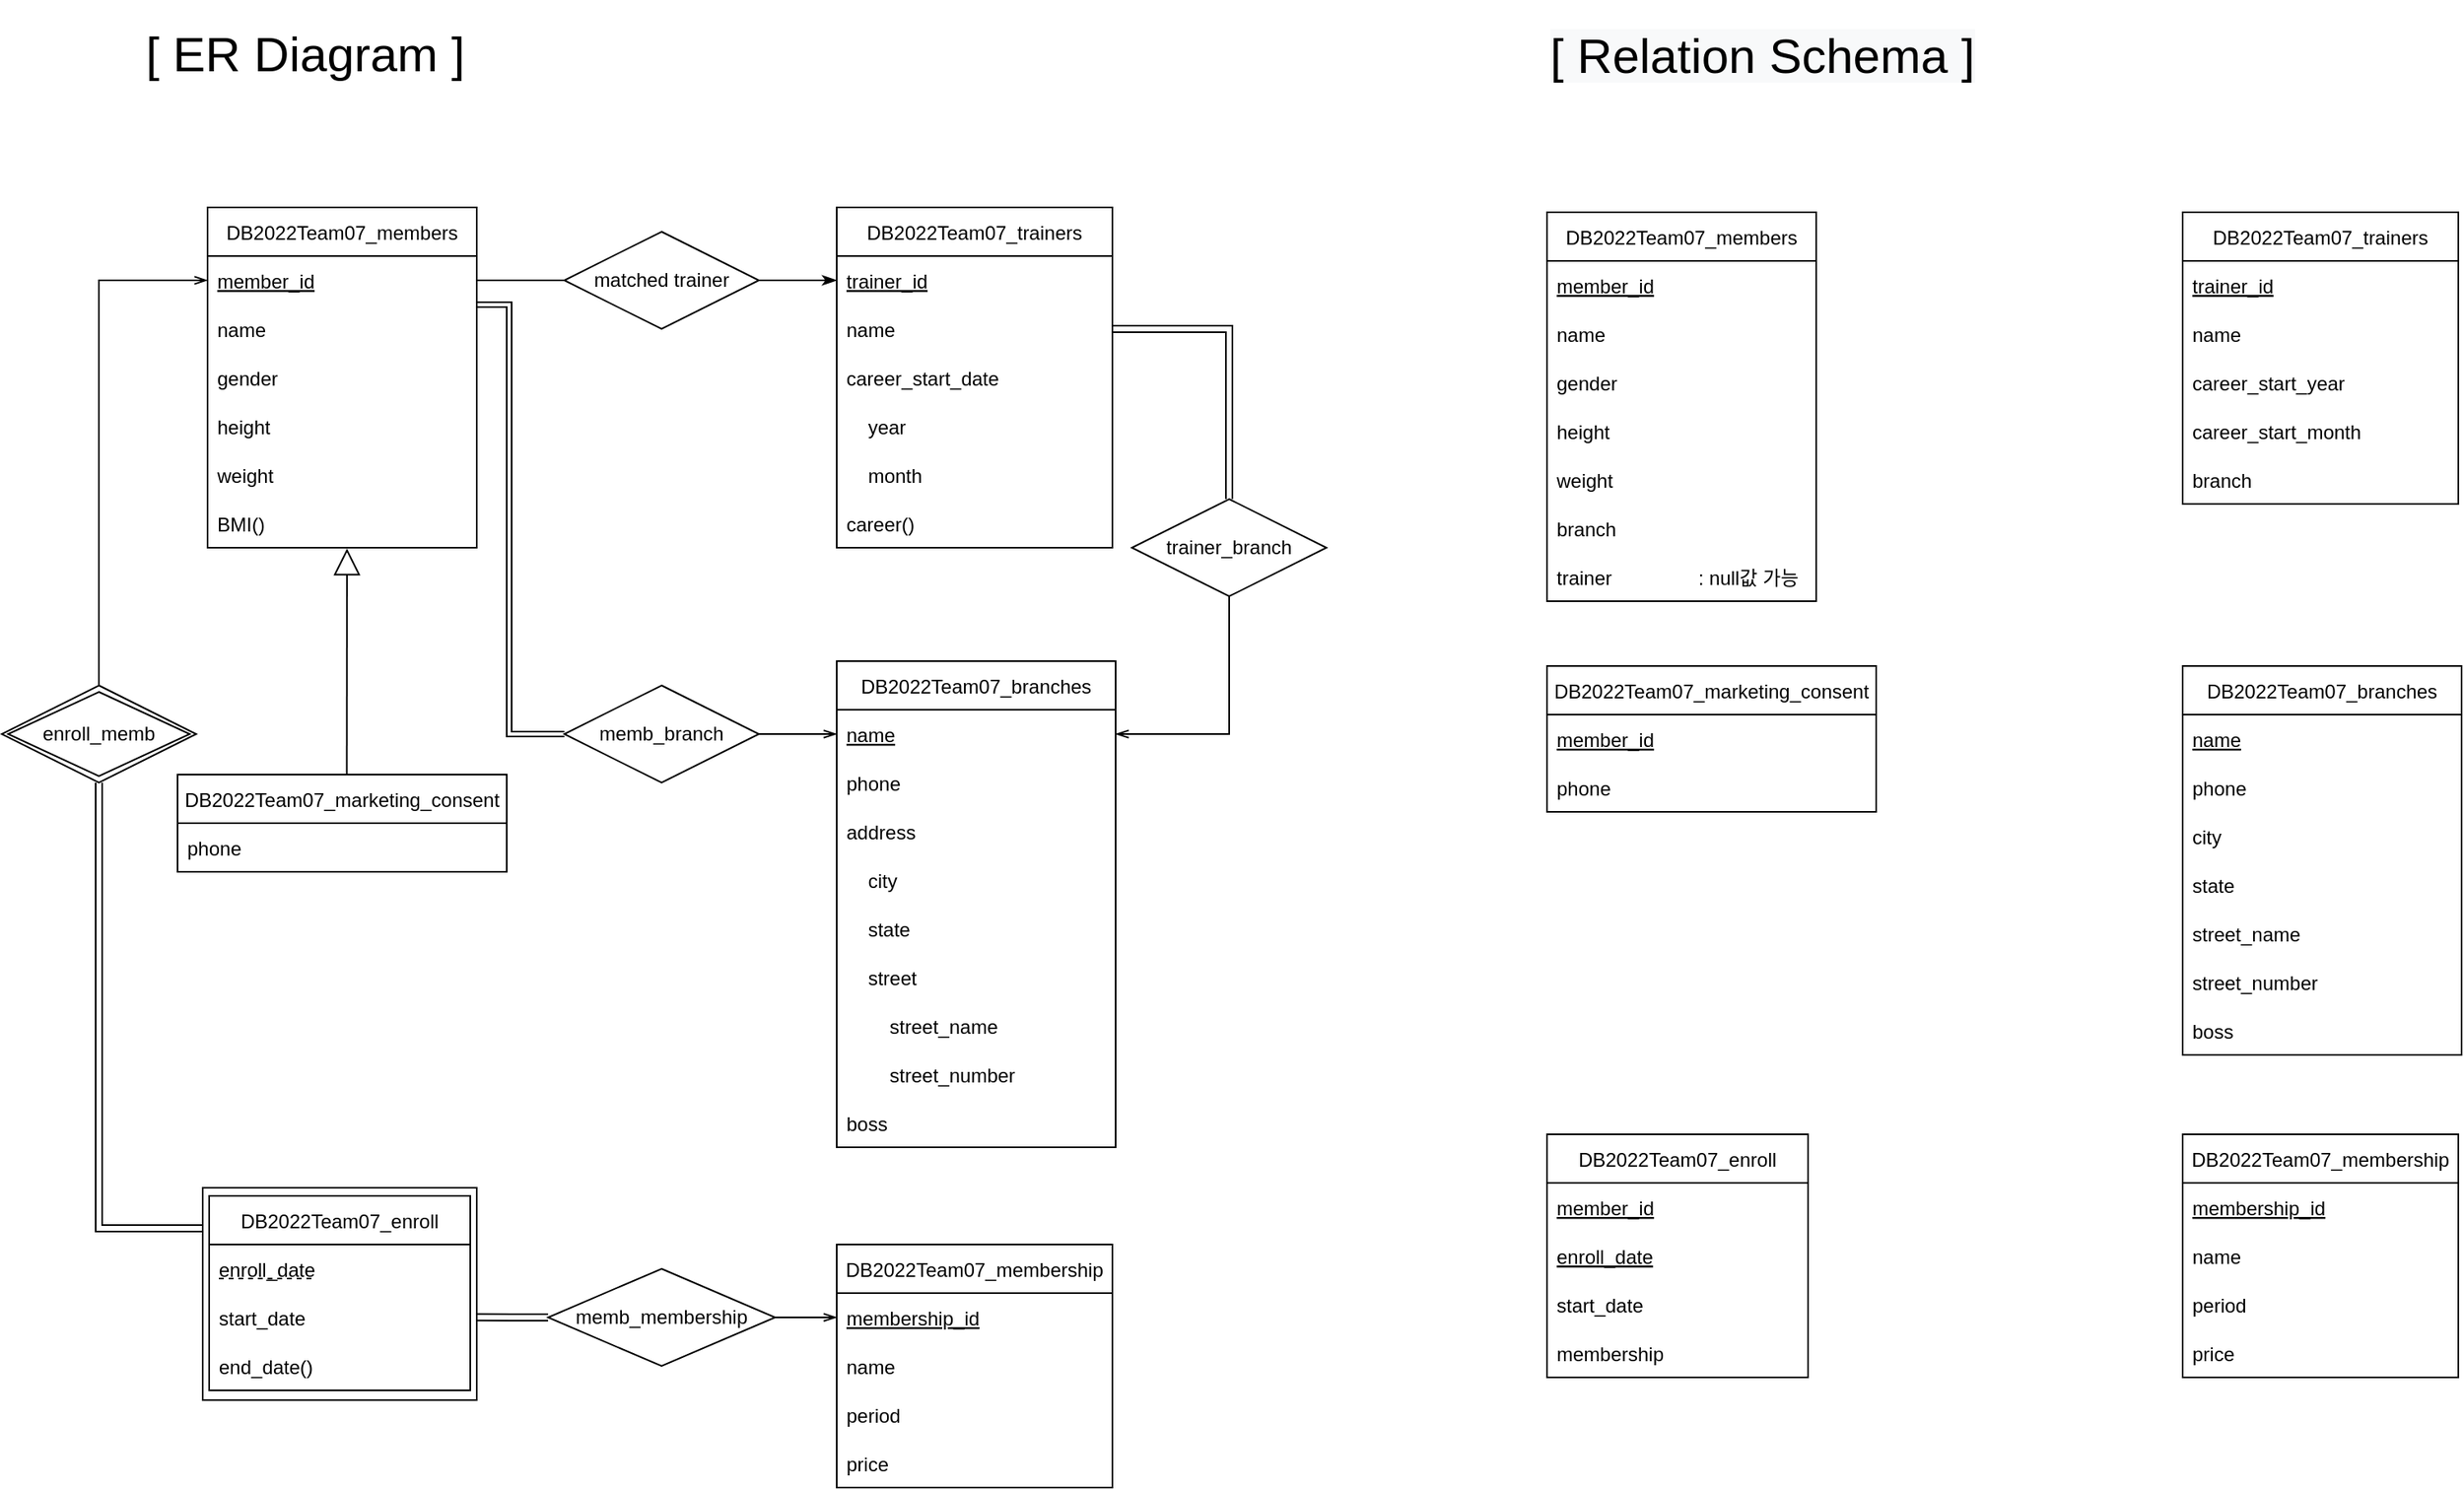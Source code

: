 <mxfile version="18.1.2" type="device"><diagram id="nJGKBjHq54M2ndUY5IHX" name="Page-1"><mxGraphModel dx="1333" dy="1125" grid="1" gridSize="10" guides="1" tooltips="1" connect="1" arrows="1" fold="1" page="1" pageScale="1" pageWidth="827" pageHeight="1169" math="0" shadow="0"><root><mxCell id="0"/><mxCell id="1" parent="0"/><mxCell id="HXvFPyS0AZh0XUaIQj54-1" value="" style="rounded=0;whiteSpace=wrap;html=1;hachureGap=4;strokeWidth=1;gradientColor=none;" parent="1" vertex="1"><mxGeometry x="131" y="793" width="169" height="131" as="geometry"/></mxCell><mxCell id="HXvFPyS0AZh0XUaIQj54-2" value="DB2022Team07_members" style="swimlane;fontStyle=0;childLayout=stackLayout;horizontal=1;startSize=30;horizontalStack=0;resizeParent=1;resizeParentMax=0;resizeLast=0;collapsible=1;marginBottom=0;hachureGap=4;" parent="1" vertex="1"><mxGeometry x="134" y="188" width="166" height="210" as="geometry"/></mxCell><mxCell id="HXvFPyS0AZh0XUaIQj54-3" value="member_id" style="text;strokeColor=none;fillColor=none;align=left;verticalAlign=middle;spacingLeft=4;spacingRight=4;overflow=hidden;points=[[0,0.5],[1,0.5]];portConstraint=eastwest;rotatable=0;hachureGap=4;fontStyle=4" parent="HXvFPyS0AZh0XUaIQj54-2" vertex="1"><mxGeometry y="30" width="166" height="30" as="geometry"/></mxCell><mxCell id="HXvFPyS0AZh0XUaIQj54-4" value="name" style="text;strokeColor=none;fillColor=none;align=left;verticalAlign=middle;spacingLeft=4;spacingRight=4;overflow=hidden;points=[[0,0.5],[1,0.5]];portConstraint=eastwest;rotatable=0;hachureGap=4;" parent="HXvFPyS0AZh0XUaIQj54-2" vertex="1"><mxGeometry y="60" width="166" height="30" as="geometry"/></mxCell><mxCell id="HXvFPyS0AZh0XUaIQj54-5" value="gender" style="text;strokeColor=none;fillColor=none;align=left;verticalAlign=middle;spacingLeft=4;spacingRight=4;overflow=hidden;points=[[0,0.5],[1,0.5]];portConstraint=eastwest;rotatable=0;hachureGap=4;" parent="HXvFPyS0AZh0XUaIQj54-2" vertex="1"><mxGeometry y="90" width="166" height="30" as="geometry"/></mxCell><mxCell id="qwXWhPqDs6HaM3uUrdx2-18" value="height" style="text;strokeColor=none;fillColor=none;align=left;verticalAlign=middle;spacingLeft=4;spacingRight=4;overflow=hidden;points=[[0,0.5],[1,0.5]];portConstraint=eastwest;rotatable=0;hachureGap=4;" vertex="1" parent="HXvFPyS0AZh0XUaIQj54-2"><mxGeometry y="120" width="166" height="30" as="geometry"/></mxCell><mxCell id="qwXWhPqDs6HaM3uUrdx2-2" value="weight" style="text;strokeColor=none;fillColor=none;align=left;verticalAlign=middle;spacingLeft=4;spacingRight=4;overflow=hidden;points=[[0,0.5],[1,0.5]];portConstraint=eastwest;rotatable=0;hachureGap=4;" vertex="1" parent="HXvFPyS0AZh0XUaIQj54-2"><mxGeometry y="150" width="166" height="30" as="geometry"/></mxCell><mxCell id="qwXWhPqDs6HaM3uUrdx2-20" value="BMI()" style="text;strokeColor=none;fillColor=none;align=left;verticalAlign=middle;spacingLeft=4;spacingRight=4;overflow=hidden;points=[[0,0.5],[1,0.5]];portConstraint=eastwest;rotatable=0;hachureGap=4;" vertex="1" parent="HXvFPyS0AZh0XUaIQj54-2"><mxGeometry y="180" width="166" height="30" as="geometry"/></mxCell><mxCell id="HXvFPyS0AZh0XUaIQj54-11" value="DB2022Team07_enroll" style="swimlane;fontStyle=0;childLayout=stackLayout;horizontal=1;startSize=30;horizontalStack=0;resizeParent=1;resizeParentMax=0;resizeLast=0;collapsible=1;marginBottom=0;hachureGap=4;gradientColor=none;swimlaneFillColor=none;" parent="1" vertex="1"><mxGeometry x="135" y="798" width="161" height="120" as="geometry"/></mxCell><mxCell id="HXvFPyS0AZh0XUaIQj54-12" value="enroll_date" style="text;strokeColor=none;fillColor=none;align=left;verticalAlign=middle;spacingLeft=4;spacingRight=4;overflow=hidden;points=[[0,0.5],[1,0.5]];portConstraint=eastwest;rotatable=0;hachureGap=4;fontStyle=0;dashed=1;horizontal=1;" parent="HXvFPyS0AZh0XUaIQj54-11" vertex="1"><mxGeometry y="30" width="161" height="30" as="geometry"/></mxCell><mxCell id="HXvFPyS0AZh0XUaIQj54-13" value="" style="endArrow=none;dashed=1;html=1;rounded=0;sourcePerimeterSpacing=8;targetPerimeterSpacing=8;" parent="HXvFPyS0AZh0XUaIQj54-11" edge="1"><mxGeometry width="50" height="50" relative="1" as="geometry"><mxPoint x="6.0" y="51" as="sourcePoint"/><mxPoint x="65" y="51" as="targetPoint"/></mxGeometry></mxCell><mxCell id="HXvFPyS0AZh0XUaIQj54-14" value="start_date" style="text;strokeColor=none;fillColor=none;align=left;verticalAlign=middle;spacingLeft=4;spacingRight=4;overflow=hidden;points=[[0,0.5],[1,0.5]];portConstraint=eastwest;rotatable=0;hachureGap=4;" parent="HXvFPyS0AZh0XUaIQj54-11" vertex="1"><mxGeometry y="60" width="161" height="30" as="geometry"/></mxCell><mxCell id="HXvFPyS0AZh0XUaIQj54-15" value="end_date()" style="text;strokeColor=none;fillColor=none;align=left;verticalAlign=middle;spacingLeft=4;spacingRight=4;overflow=hidden;points=[[0,0.5],[1,0.5]];portConstraint=eastwest;rotatable=0;hachureGap=4;" parent="HXvFPyS0AZh0XUaIQj54-11" vertex="1"><mxGeometry y="90" width="161" height="30" as="geometry"/></mxCell><mxCell id="HXvFPyS0AZh0XUaIQj54-17" value="DB2022Team07_branches" style="swimlane;fontStyle=0;childLayout=stackLayout;horizontal=1;startSize=30;horizontalStack=0;resizeParent=1;resizeParentMax=0;resizeLast=0;collapsible=1;marginBottom=0;hachureGap=4;" parent="1" vertex="1"><mxGeometry x="522" y="468" width="172" height="300" as="geometry"/></mxCell><mxCell id="HXvFPyS0AZh0XUaIQj54-18" value="name" style="text;strokeColor=none;fillColor=none;align=left;verticalAlign=middle;spacingLeft=4;spacingRight=4;overflow=hidden;points=[[0,0.5],[1,0.5]];portConstraint=eastwest;rotatable=0;hachureGap=4;fontStyle=4" parent="HXvFPyS0AZh0XUaIQj54-17" vertex="1"><mxGeometry y="30" width="172" height="30" as="geometry"/></mxCell><mxCell id="HXvFPyS0AZh0XUaIQj54-19" value="phone" style="text;strokeColor=none;fillColor=none;align=left;verticalAlign=middle;spacingLeft=4;spacingRight=4;overflow=hidden;points=[[0,0.5],[1,0.5]];portConstraint=eastwest;rotatable=0;hachureGap=4;" parent="HXvFPyS0AZh0XUaIQj54-17" vertex="1"><mxGeometry y="60" width="172" height="30" as="geometry"/></mxCell><mxCell id="HXvFPyS0AZh0XUaIQj54-20" value="address" style="text;strokeColor=none;fillColor=none;align=left;verticalAlign=middle;spacingLeft=4;spacingRight=4;overflow=hidden;points=[[0,0.5],[1,0.5]];portConstraint=eastwest;rotatable=0;hachureGap=4;" parent="HXvFPyS0AZh0XUaIQj54-17" vertex="1"><mxGeometry y="90" width="172" height="30" as="geometry"/></mxCell><mxCell id="HXvFPyS0AZh0XUaIQj54-21" value="    city" style="text;strokeColor=none;fillColor=none;align=left;verticalAlign=middle;spacingLeft=4;spacingRight=4;overflow=hidden;points=[[0,0.5],[1,0.5]];portConstraint=eastwest;rotatable=0;hachureGap=4;" parent="HXvFPyS0AZh0XUaIQj54-17" vertex="1"><mxGeometry y="120" width="172" height="30" as="geometry"/></mxCell><mxCell id="HXvFPyS0AZh0XUaIQj54-22" value="    state" style="text;strokeColor=none;fillColor=none;align=left;verticalAlign=middle;spacingLeft=4;spacingRight=4;overflow=hidden;points=[[0,0.5],[1,0.5]];portConstraint=eastwest;rotatable=0;hachureGap=4;" parent="HXvFPyS0AZh0XUaIQj54-17" vertex="1"><mxGeometry y="150" width="172" height="30" as="geometry"/></mxCell><mxCell id="HXvFPyS0AZh0XUaIQj54-23" value="    street" style="text;strokeColor=none;fillColor=none;align=left;verticalAlign=middle;spacingLeft=4;spacingRight=4;overflow=hidden;points=[[0,0.5],[1,0.5]];portConstraint=eastwest;rotatable=0;hachureGap=4;" parent="HXvFPyS0AZh0XUaIQj54-17" vertex="1"><mxGeometry y="180" width="172" height="30" as="geometry"/></mxCell><mxCell id="HXvFPyS0AZh0XUaIQj54-24" value="        street_name" style="text;strokeColor=none;fillColor=none;align=left;verticalAlign=middle;spacingLeft=4;spacingRight=4;overflow=hidden;points=[[0,0.5],[1,0.5]];portConstraint=eastwest;rotatable=0;hachureGap=4;" parent="HXvFPyS0AZh0XUaIQj54-17" vertex="1"><mxGeometry y="210" width="172" height="30" as="geometry"/></mxCell><mxCell id="HXvFPyS0AZh0XUaIQj54-25" value="        street_number" style="text;strokeColor=none;fillColor=none;align=left;verticalAlign=middle;spacingLeft=4;spacingRight=4;overflow=hidden;points=[[0,0.5],[1,0.5]];portConstraint=eastwest;rotatable=0;hachureGap=4;" parent="HXvFPyS0AZh0XUaIQj54-17" vertex="1"><mxGeometry y="240" width="172" height="30" as="geometry"/></mxCell><mxCell id="HXvFPyS0AZh0XUaIQj54-26" value="boss" style="text;strokeColor=none;fillColor=none;align=left;verticalAlign=middle;spacingLeft=4;spacingRight=4;overflow=hidden;points=[[0,0.5],[1,0.5]];portConstraint=eastwest;rotatable=0;hachureGap=4;" parent="HXvFPyS0AZh0XUaIQj54-17" vertex="1"><mxGeometry y="270" width="172" height="30" as="geometry"/></mxCell><mxCell id="HXvFPyS0AZh0XUaIQj54-27" value="DB2022Team07_membership" style="swimlane;fontStyle=0;childLayout=stackLayout;horizontal=1;startSize=30;horizontalStack=0;resizeParent=1;resizeParentMax=0;resizeLast=0;collapsible=1;marginBottom=0;hachureGap=4;" parent="1" vertex="1"><mxGeometry x="522" y="828" width="170" height="150" as="geometry"/></mxCell><mxCell id="HXvFPyS0AZh0XUaIQj54-28" value="membership_id" style="text;strokeColor=none;fillColor=none;align=left;verticalAlign=middle;spacingLeft=4;spacingRight=4;overflow=hidden;points=[[0,0.5],[1,0.5]];portConstraint=eastwest;rotatable=0;hachureGap=4;fontStyle=4" parent="HXvFPyS0AZh0XUaIQj54-27" vertex="1"><mxGeometry y="30" width="170" height="30" as="geometry"/></mxCell><mxCell id="HXvFPyS0AZh0XUaIQj54-29" value="name" style="text;strokeColor=none;fillColor=none;align=left;verticalAlign=middle;spacingLeft=4;spacingRight=4;overflow=hidden;points=[[0,0.5],[1,0.5]];portConstraint=eastwest;rotatable=0;hachureGap=4;" parent="HXvFPyS0AZh0XUaIQj54-27" vertex="1"><mxGeometry y="60" width="170" height="30" as="geometry"/></mxCell><mxCell id="HXvFPyS0AZh0XUaIQj54-30" value="period" style="text;strokeColor=none;fillColor=none;align=left;verticalAlign=middle;spacingLeft=4;spacingRight=4;overflow=hidden;points=[[0,0.5],[1,0.5]];portConstraint=eastwest;rotatable=0;hachureGap=4;" parent="HXvFPyS0AZh0XUaIQj54-27" vertex="1"><mxGeometry y="90" width="170" height="30" as="geometry"/></mxCell><mxCell id="HXvFPyS0AZh0XUaIQj54-31" value="price" style="text;strokeColor=none;fillColor=none;align=left;verticalAlign=middle;spacingLeft=4;spacingRight=4;overflow=hidden;points=[[0,0.5],[1,0.5]];portConstraint=eastwest;rotatable=0;hachureGap=4;" parent="HXvFPyS0AZh0XUaIQj54-27" vertex="1"><mxGeometry y="120" width="170" height="30" as="geometry"/></mxCell><mxCell id="HXvFPyS0AZh0XUaIQj54-32" value="DB2022Team07_trainers" style="swimlane;fontStyle=0;childLayout=stackLayout;horizontal=1;startSize=30;horizontalStack=0;resizeParent=1;resizeParentMax=0;resizeLast=0;collapsible=1;marginBottom=0;hachureGap=4;" parent="1" vertex="1"><mxGeometry x="522" y="188" width="170" height="210" as="geometry"/></mxCell><mxCell id="HXvFPyS0AZh0XUaIQj54-33" value="trainer_id" style="text;strokeColor=none;fillColor=none;align=left;verticalAlign=middle;spacingLeft=4;spacingRight=4;overflow=hidden;points=[[0,0.5],[1,0.5]];portConstraint=eastwest;rotatable=0;hachureGap=4;fontStyle=4" parent="HXvFPyS0AZh0XUaIQj54-32" vertex="1"><mxGeometry y="30" width="170" height="30" as="geometry"/></mxCell><mxCell id="HXvFPyS0AZh0XUaIQj54-34" value="name" style="text;strokeColor=none;fillColor=none;align=left;verticalAlign=middle;spacingLeft=4;spacingRight=4;overflow=hidden;points=[[0,0.5],[1,0.5]];portConstraint=eastwest;rotatable=0;hachureGap=4;" parent="HXvFPyS0AZh0XUaIQj54-32" vertex="1"><mxGeometry y="60" width="170" height="30" as="geometry"/></mxCell><mxCell id="HXvFPyS0AZh0XUaIQj54-35" value="career_start_date" style="text;strokeColor=none;fillColor=none;align=left;verticalAlign=middle;spacingLeft=4;spacingRight=4;overflow=hidden;points=[[0,0.5],[1,0.5]];portConstraint=eastwest;rotatable=0;hachureGap=4;" parent="HXvFPyS0AZh0XUaIQj54-32" vertex="1"><mxGeometry y="90" width="170" height="30" as="geometry"/></mxCell><mxCell id="HXvFPyS0AZh0XUaIQj54-36" value="    year" style="text;strokeColor=none;fillColor=none;align=left;verticalAlign=middle;spacingLeft=4;spacingRight=4;overflow=hidden;points=[[0,0.5],[1,0.5]];portConstraint=eastwest;rotatable=0;hachureGap=4;" parent="HXvFPyS0AZh0XUaIQj54-32" vertex="1"><mxGeometry y="120" width="170" height="30" as="geometry"/></mxCell><mxCell id="HXvFPyS0AZh0XUaIQj54-37" value="    month" style="text;strokeColor=none;fillColor=none;align=left;verticalAlign=middle;spacingLeft=4;spacingRight=4;overflow=hidden;points=[[0,0.5],[1,0.5]];portConstraint=eastwest;rotatable=0;hachureGap=4;" parent="HXvFPyS0AZh0XUaIQj54-32" vertex="1"><mxGeometry y="150" width="170" height="30" as="geometry"/></mxCell><mxCell id="HXvFPyS0AZh0XUaIQj54-38" value="career()" style="text;strokeColor=none;fillColor=none;align=left;verticalAlign=middle;spacingLeft=4;spacingRight=4;overflow=hidden;points=[[0,0.5],[1,0.5]];portConstraint=eastwest;rotatable=0;hachureGap=4;" parent="HXvFPyS0AZh0XUaIQj54-32" vertex="1"><mxGeometry y="180" width="170" height="30" as="geometry"/></mxCell><mxCell id="HXvFPyS0AZh0XUaIQj54-39" style="edgeStyle=none;curved=1;rounded=0;orthogonalLoop=1;jettySize=auto;html=1;exitX=1;exitY=0.5;exitDx=0;exitDy=0;entryX=0;entryY=0.5;entryDx=0;entryDy=0;endArrow=classicThin;endFill=1;sourcePerimeterSpacing=8;targetPerimeterSpacing=8;" parent="1" source="HXvFPyS0AZh0XUaIQj54-40" target="HXvFPyS0AZh0XUaIQj54-33" edge="1"><mxGeometry relative="1" as="geometry"/></mxCell><mxCell id="HXvFPyS0AZh0XUaIQj54-40" value="matched trainer" style="shape=rhombus;perimeter=rhombusPerimeter;whiteSpace=wrap;html=1;align=center;hachureGap=4;" parent="1" vertex="1"><mxGeometry x="354" y="203" width="120" height="60" as="geometry"/></mxCell><mxCell id="HXvFPyS0AZh0XUaIQj54-41" style="edgeStyle=none;curved=1;rounded=0;orthogonalLoop=1;jettySize=auto;html=1;exitX=1;exitY=0.5;exitDx=0;exitDy=0;entryX=0;entryY=0.5;entryDx=0;entryDy=0;endArrow=none;endFill=0;sourcePerimeterSpacing=8;targetPerimeterSpacing=8;" parent="1" source="HXvFPyS0AZh0XUaIQj54-3" target="HXvFPyS0AZh0XUaIQj54-40" edge="1"><mxGeometry relative="1" as="geometry"/></mxCell><mxCell id="HXvFPyS0AZh0XUaIQj54-42" style="edgeStyle=none;rounded=0;orthogonalLoop=1;jettySize=auto;html=1;exitX=0;exitY=0.5;exitDx=0;exitDy=0;endArrow=none;endFill=0;sourcePerimeterSpacing=8;targetPerimeterSpacing=8;shape=link;width=3.043;" parent="1" source="HXvFPyS0AZh0XUaIQj54-44" edge="1"><mxGeometry relative="1" as="geometry"><mxPoint x="300" y="248" as="targetPoint"/><Array as="points"><mxPoint x="320" y="513"/><mxPoint x="320" y="248"/></Array></mxGeometry></mxCell><mxCell id="HXvFPyS0AZh0XUaIQj54-43" style="edgeStyle=none;rounded=0;orthogonalLoop=1;jettySize=auto;html=1;exitX=1;exitY=0.5;exitDx=0;exitDy=0;entryX=0;entryY=0.5;entryDx=0;entryDy=0;endArrow=openThin;endFill=0;sourcePerimeterSpacing=8;targetPerimeterSpacing=8;" parent="1" source="HXvFPyS0AZh0XUaIQj54-44" target="HXvFPyS0AZh0XUaIQj54-18" edge="1"><mxGeometry relative="1" as="geometry"><Array as="points"/></mxGeometry></mxCell><mxCell id="HXvFPyS0AZh0XUaIQj54-44" value="memb_branch" style="shape=rhombus;perimeter=rhombusPerimeter;whiteSpace=wrap;html=1;align=center;hachureGap=4;" parent="1" vertex="1"><mxGeometry x="354" y="483" width="120" height="60" as="geometry"/></mxCell><mxCell id="HXvFPyS0AZh0XUaIQj54-45" style="edgeStyle=none;shape=link;rounded=0;orthogonalLoop=1;jettySize=auto;html=1;exitX=0.5;exitY=0;exitDx=0;exitDy=0;entryX=1;entryY=0.5;entryDx=0;entryDy=0;endArrow=openThin;endFill=0;sourcePerimeterSpacing=8;targetPerimeterSpacing=8;" parent="1" source="HXvFPyS0AZh0XUaIQj54-47" edge="1"><mxGeometry relative="1" as="geometry"><mxPoint x="692" y="263" as="targetPoint"/><Array as="points"><mxPoint x="764" y="263"/></Array></mxGeometry></mxCell><mxCell id="HXvFPyS0AZh0XUaIQj54-46" style="edgeStyle=none;rounded=0;orthogonalLoop=1;jettySize=auto;html=1;exitX=0.5;exitY=1;exitDx=0;exitDy=0;entryX=1;entryY=0.5;entryDx=0;entryDy=0;endArrow=openThin;endFill=0;sourcePerimeterSpacing=8;targetPerimeterSpacing=8;" parent="1" source="HXvFPyS0AZh0XUaIQj54-47" target="HXvFPyS0AZh0XUaIQj54-18" edge="1"><mxGeometry relative="1" as="geometry"><Array as="points"><mxPoint x="764" y="513"/></Array></mxGeometry></mxCell><mxCell id="HXvFPyS0AZh0XUaIQj54-47" value="trainer_branch" style="shape=rhombus;perimeter=rhombusPerimeter;whiteSpace=wrap;html=1;align=center;hachureGap=4;" parent="1" vertex="1"><mxGeometry x="704" y="368" width="120" height="60" as="geometry"/></mxCell><mxCell id="HXvFPyS0AZh0XUaIQj54-48" style="edgeStyle=none;rounded=0;orthogonalLoop=1;jettySize=auto;html=1;exitX=1;exitY=0.5;exitDx=0;exitDy=0;entryX=0;entryY=0.5;entryDx=0;entryDy=0;endArrow=openThin;endFill=0;sourcePerimeterSpacing=8;targetPerimeterSpacing=8;" parent="1" source="HXvFPyS0AZh0XUaIQj54-50" target="HXvFPyS0AZh0XUaIQj54-28" edge="1"><mxGeometry relative="1" as="geometry"/></mxCell><mxCell id="HXvFPyS0AZh0XUaIQj54-49" style="edgeStyle=none;rounded=0;orthogonalLoop=1;jettySize=auto;html=1;exitX=0;exitY=0.5;exitDx=0;exitDy=0;endArrow=openThin;endFill=0;sourcePerimeterSpacing=8;targetPerimeterSpacing=8;shape=link;entryX=0.998;entryY=0.61;entryDx=0;entryDy=0;entryPerimeter=0;" parent="1" source="HXvFPyS0AZh0XUaIQj54-50" target="HXvFPyS0AZh0XUaIQj54-1" edge="1"><mxGeometry relative="1" as="geometry"><mxPoint x="302" y="653" as="targetPoint"/><Array as="points"><mxPoint x="322" y="873"/></Array></mxGeometry></mxCell><mxCell id="HXvFPyS0AZh0XUaIQj54-50" value="memb_membership" style="shape=rhombus;perimeter=rhombusPerimeter;whiteSpace=wrap;html=1;align=center;hachureGap=4;" parent="1" vertex="1"><mxGeometry x="344" y="843" width="140" height="60" as="geometry"/></mxCell><mxCell id="HXvFPyS0AZh0XUaIQj54-51" style="edgeStyle=none;rounded=0;orthogonalLoop=1;jettySize=auto;html=1;exitX=0.5;exitY=1;exitDx=0;exitDy=0;endArrow=none;endFill=0;sourcePerimeterSpacing=8;targetPerimeterSpacing=8;shape=link;entryX=-0.002;entryY=0.191;entryDx=0;entryDy=0;entryPerimeter=0;" parent="1" source="HXvFPyS0AZh0XUaIQj54-53" target="HXvFPyS0AZh0XUaIQj54-1" edge="1"><mxGeometry relative="1" as="geometry"><mxPoint x="132" y="598" as="targetPoint"/><Array as="points"><mxPoint x="67" y="598"/><mxPoint x="67" y="818"/></Array></mxGeometry></mxCell><mxCell id="HXvFPyS0AZh0XUaIQj54-52" style="edgeStyle=none;rounded=0;orthogonalLoop=1;jettySize=auto;html=1;exitX=0.5;exitY=0;exitDx=0;exitDy=0;entryX=0;entryY=0.5;entryDx=0;entryDy=0;endArrow=openThin;endFill=0;sourcePerimeterSpacing=8;targetPerimeterSpacing=8;" parent="1" source="HXvFPyS0AZh0XUaIQj54-53" target="HXvFPyS0AZh0XUaIQj54-3" edge="1"><mxGeometry relative="1" as="geometry"><Array as="points"><mxPoint x="67" y="233"/></Array></mxGeometry></mxCell><mxCell id="HXvFPyS0AZh0XUaIQj54-53" value="enroll_memb" style="shape=rhombus;double=1;perimeter=rhombusPerimeter;whiteSpace=wrap;html=1;align=center;hachureGap=4;strokeWidth=1;gradientColor=none;" parent="1" vertex="1"><mxGeometry x="7" y="483" width="120" height="60" as="geometry"/></mxCell><mxCell id="qwXWhPqDs6HaM3uUrdx2-17" style="edgeStyle=none;curved=1;rounded=0;orthogonalLoop=1;jettySize=auto;html=1;endArrow=block;endFill=0;startSize=14;endSize=14;sourcePerimeterSpacing=8;targetPerimeterSpacing=8;exitX=0.514;exitY=0;exitDx=0;exitDy=0;entryX=0.518;entryY=1.016;entryDx=0;entryDy=0;entryPerimeter=0;exitPerimeter=0;" edge="1" parent="1" source="qwXWhPqDs6HaM3uUrdx2-13" target="qwXWhPqDs6HaM3uUrdx2-20"><mxGeometry relative="1" as="geometry"><mxPoint x="216.58" y="548" as="sourcePoint"/><mxPoint x="216.58" y="398" as="targetPoint"/></mxGeometry></mxCell><mxCell id="qwXWhPqDs6HaM3uUrdx2-13" value="DB2022Team07_marketing_consent" style="swimlane;fontStyle=0;childLayout=stackLayout;horizontal=1;startSize=30;horizontalStack=0;resizeParent=1;resizeParentMax=0;resizeLast=0;collapsible=1;marginBottom=0;hachureGap=4;" vertex="1" parent="1"><mxGeometry x="115.5" y="538" width="203" height="60" as="geometry"/></mxCell><mxCell id="qwXWhPqDs6HaM3uUrdx2-14" value="phone" style="text;strokeColor=none;fillColor=none;align=left;verticalAlign=middle;spacingLeft=4;spacingRight=4;overflow=hidden;points=[[0,0.5],[1,0.5]];portConstraint=eastwest;rotatable=0;hachureGap=4;" vertex="1" parent="qwXWhPqDs6HaM3uUrdx2-13"><mxGeometry y="30" width="203" height="30" as="geometry"/></mxCell><mxCell id="qwXWhPqDs6HaM3uUrdx2-82" value="DB2022Team07_members" style="swimlane;fontStyle=0;childLayout=stackLayout;horizontal=1;startSize=30;horizontalStack=0;resizeParent=1;resizeParentMax=0;resizeLast=0;collapsible=1;marginBottom=0;hachureGap=4;" vertex="1" parent="1"><mxGeometry x="960" y="191" width="166" height="240" as="geometry"/></mxCell><mxCell id="qwXWhPqDs6HaM3uUrdx2-83" value="member_id" style="text;strokeColor=none;fillColor=none;align=left;verticalAlign=middle;spacingLeft=4;spacingRight=4;overflow=hidden;points=[[0,0.5],[1,0.5]];portConstraint=eastwest;rotatable=0;hachureGap=4;fontStyle=4" vertex="1" parent="qwXWhPqDs6HaM3uUrdx2-82"><mxGeometry y="30" width="166" height="30" as="geometry"/></mxCell><mxCell id="qwXWhPqDs6HaM3uUrdx2-84" value="name" style="text;strokeColor=none;fillColor=none;align=left;verticalAlign=middle;spacingLeft=4;spacingRight=4;overflow=hidden;points=[[0,0.5],[1,0.5]];portConstraint=eastwest;rotatable=0;hachureGap=4;" vertex="1" parent="qwXWhPqDs6HaM3uUrdx2-82"><mxGeometry y="60" width="166" height="30" as="geometry"/></mxCell><mxCell id="qwXWhPqDs6HaM3uUrdx2-85" value="gender" style="text;strokeColor=none;fillColor=none;align=left;verticalAlign=middle;spacingLeft=4;spacingRight=4;overflow=hidden;points=[[0,0.5],[1,0.5]];portConstraint=eastwest;rotatable=0;hachureGap=4;" vertex="1" parent="qwXWhPqDs6HaM3uUrdx2-82"><mxGeometry y="90" width="166" height="30" as="geometry"/></mxCell><mxCell id="qwXWhPqDs6HaM3uUrdx2-86" value="height" style="text;strokeColor=none;fillColor=none;align=left;verticalAlign=middle;spacingLeft=4;spacingRight=4;overflow=hidden;points=[[0,0.5],[1,0.5]];portConstraint=eastwest;rotatable=0;hachureGap=4;" vertex="1" parent="qwXWhPqDs6HaM3uUrdx2-82"><mxGeometry y="120" width="166" height="30" as="geometry"/></mxCell><mxCell id="qwXWhPqDs6HaM3uUrdx2-87" value="weight" style="text;strokeColor=none;fillColor=none;align=left;verticalAlign=middle;spacingLeft=4;spacingRight=4;overflow=hidden;points=[[0,0.5],[1,0.5]];portConstraint=eastwest;rotatable=0;hachureGap=4;" vertex="1" parent="qwXWhPqDs6HaM3uUrdx2-82"><mxGeometry y="150" width="166" height="30" as="geometry"/></mxCell><mxCell id="qwXWhPqDs6HaM3uUrdx2-139" value="branch" style="text;strokeColor=none;fillColor=none;align=left;verticalAlign=middle;spacingLeft=4;spacingRight=4;overflow=hidden;points=[[0,0.5],[1,0.5]];portConstraint=eastwest;rotatable=0;hachureGap=4;" vertex="1" parent="qwXWhPqDs6HaM3uUrdx2-82"><mxGeometry y="180" width="166" height="30" as="geometry"/></mxCell><mxCell id="qwXWhPqDs6HaM3uUrdx2-148" value="trainer                : null값 가능" style="text;strokeColor=none;fillColor=none;align=left;verticalAlign=middle;spacingLeft=4;spacingRight=4;overflow=hidden;points=[[0,0.5],[1,0.5]];portConstraint=eastwest;rotatable=0;hachureGap=4;" vertex="1" parent="qwXWhPqDs6HaM3uUrdx2-82"><mxGeometry y="210" width="166" height="30" as="geometry"/></mxCell><mxCell id="qwXWhPqDs6HaM3uUrdx2-89" value="DB2022Team07_enroll" style="swimlane;fontStyle=0;childLayout=stackLayout;horizontal=1;startSize=30;horizontalStack=0;resizeParent=1;resizeParentMax=0;resizeLast=0;collapsible=1;marginBottom=0;hachureGap=4;gradientColor=none;swimlaneFillColor=none;" vertex="1" parent="1"><mxGeometry x="960" y="760" width="161" height="150" as="geometry"/></mxCell><mxCell id="qwXWhPqDs6HaM3uUrdx2-143" value="member_id" style="text;strokeColor=none;fillColor=none;align=left;verticalAlign=middle;spacingLeft=4;spacingRight=4;overflow=hidden;points=[[0,0.5],[1,0.5]];portConstraint=eastwest;rotatable=0;hachureGap=4;fontStyle=4" vertex="1" parent="qwXWhPqDs6HaM3uUrdx2-89"><mxGeometry y="30" width="161" height="30" as="geometry"/></mxCell><mxCell id="qwXWhPqDs6HaM3uUrdx2-90" value="enroll_date" style="text;strokeColor=none;fillColor=none;align=left;verticalAlign=middle;spacingLeft=4;spacingRight=4;overflow=hidden;points=[[0,0.5],[1,0.5]];portConstraint=eastwest;rotatable=0;hachureGap=4;fontStyle=4;dashed=1;horizontal=1;" vertex="1" parent="qwXWhPqDs6HaM3uUrdx2-89"><mxGeometry y="60" width="161" height="30" as="geometry"/></mxCell><mxCell id="qwXWhPqDs6HaM3uUrdx2-92" value="start_date" style="text;strokeColor=none;fillColor=none;align=left;verticalAlign=middle;spacingLeft=4;spacingRight=4;overflow=hidden;points=[[0,0.5],[1,0.5]];portConstraint=eastwest;rotatable=0;hachureGap=4;" vertex="1" parent="qwXWhPqDs6HaM3uUrdx2-89"><mxGeometry y="90" width="161" height="30" as="geometry"/></mxCell><mxCell id="qwXWhPqDs6HaM3uUrdx2-142" value="membership" style="text;strokeColor=none;fillColor=none;align=left;verticalAlign=middle;spacingLeft=4;spacingRight=4;overflow=hidden;points=[[0,0.5],[1,0.5]];portConstraint=eastwest;rotatable=0;hachureGap=4;fontStyle=0" vertex="1" parent="qwXWhPqDs6HaM3uUrdx2-89"><mxGeometry y="120" width="161" height="30" as="geometry"/></mxCell><mxCell id="qwXWhPqDs6HaM3uUrdx2-95" value="DB2022Team07_branches" style="swimlane;fontStyle=0;childLayout=stackLayout;horizontal=1;startSize=30;horizontalStack=0;resizeParent=1;resizeParentMax=0;resizeLast=0;collapsible=1;marginBottom=0;hachureGap=4;" vertex="1" parent="1"><mxGeometry x="1352" y="471" width="172" height="240" as="geometry"/></mxCell><mxCell id="qwXWhPqDs6HaM3uUrdx2-96" value="name" style="text;strokeColor=none;fillColor=none;align=left;verticalAlign=middle;spacingLeft=4;spacingRight=4;overflow=hidden;points=[[0,0.5],[1,0.5]];portConstraint=eastwest;rotatable=0;hachureGap=4;fontStyle=4" vertex="1" parent="qwXWhPqDs6HaM3uUrdx2-95"><mxGeometry y="30" width="172" height="30" as="geometry"/></mxCell><mxCell id="qwXWhPqDs6HaM3uUrdx2-97" value="phone" style="text;strokeColor=none;fillColor=none;align=left;verticalAlign=middle;spacingLeft=4;spacingRight=4;overflow=hidden;points=[[0,0.5],[1,0.5]];portConstraint=eastwest;rotatable=0;hachureGap=4;" vertex="1" parent="qwXWhPqDs6HaM3uUrdx2-95"><mxGeometry y="60" width="172" height="30" as="geometry"/></mxCell><mxCell id="qwXWhPqDs6HaM3uUrdx2-99" value="city" style="text;strokeColor=none;fillColor=none;align=left;verticalAlign=middle;spacingLeft=4;spacingRight=4;overflow=hidden;points=[[0,0.5],[1,0.5]];portConstraint=eastwest;rotatable=0;hachureGap=4;" vertex="1" parent="qwXWhPqDs6HaM3uUrdx2-95"><mxGeometry y="90" width="172" height="30" as="geometry"/></mxCell><mxCell id="qwXWhPqDs6HaM3uUrdx2-100" value="state" style="text;strokeColor=none;fillColor=none;align=left;verticalAlign=middle;spacingLeft=4;spacingRight=4;overflow=hidden;points=[[0,0.5],[1,0.5]];portConstraint=eastwest;rotatable=0;hachureGap=4;" vertex="1" parent="qwXWhPqDs6HaM3uUrdx2-95"><mxGeometry y="120" width="172" height="30" as="geometry"/></mxCell><mxCell id="qwXWhPqDs6HaM3uUrdx2-102" value="street_name" style="text;strokeColor=none;fillColor=none;align=left;verticalAlign=middle;spacingLeft=4;spacingRight=4;overflow=hidden;points=[[0,0.5],[1,0.5]];portConstraint=eastwest;rotatable=0;hachureGap=4;" vertex="1" parent="qwXWhPqDs6HaM3uUrdx2-95"><mxGeometry y="150" width="172" height="30" as="geometry"/></mxCell><mxCell id="qwXWhPqDs6HaM3uUrdx2-103" value="street_number" style="text;strokeColor=none;fillColor=none;align=left;verticalAlign=middle;spacingLeft=4;spacingRight=4;overflow=hidden;points=[[0,0.5],[1,0.5]];portConstraint=eastwest;rotatable=0;hachureGap=4;" vertex="1" parent="qwXWhPqDs6HaM3uUrdx2-95"><mxGeometry y="180" width="172" height="30" as="geometry"/></mxCell><mxCell id="qwXWhPqDs6HaM3uUrdx2-104" value="boss" style="text;strokeColor=none;fillColor=none;align=left;verticalAlign=middle;spacingLeft=4;spacingRight=4;overflow=hidden;points=[[0,0.5],[1,0.5]];portConstraint=eastwest;rotatable=0;hachureGap=4;" vertex="1" parent="qwXWhPqDs6HaM3uUrdx2-95"><mxGeometry y="210" width="172" height="30" as="geometry"/></mxCell><mxCell id="qwXWhPqDs6HaM3uUrdx2-105" value="DB2022Team07_membership" style="swimlane;fontStyle=0;childLayout=stackLayout;horizontal=1;startSize=30;horizontalStack=0;resizeParent=1;resizeParentMax=0;resizeLast=0;collapsible=1;marginBottom=0;hachureGap=4;" vertex="1" parent="1"><mxGeometry x="1352" y="760" width="170" height="150" as="geometry"/></mxCell><mxCell id="qwXWhPqDs6HaM3uUrdx2-106" value="membership_id" style="text;strokeColor=none;fillColor=none;align=left;verticalAlign=middle;spacingLeft=4;spacingRight=4;overflow=hidden;points=[[0,0.5],[1,0.5]];portConstraint=eastwest;rotatable=0;hachureGap=4;fontStyle=4" vertex="1" parent="qwXWhPqDs6HaM3uUrdx2-105"><mxGeometry y="30" width="170" height="30" as="geometry"/></mxCell><mxCell id="qwXWhPqDs6HaM3uUrdx2-107" value="name" style="text;strokeColor=none;fillColor=none;align=left;verticalAlign=middle;spacingLeft=4;spacingRight=4;overflow=hidden;points=[[0,0.5],[1,0.5]];portConstraint=eastwest;rotatable=0;hachureGap=4;" vertex="1" parent="qwXWhPqDs6HaM3uUrdx2-105"><mxGeometry y="60" width="170" height="30" as="geometry"/></mxCell><mxCell id="qwXWhPqDs6HaM3uUrdx2-108" value="period" style="text;strokeColor=none;fillColor=none;align=left;verticalAlign=middle;spacingLeft=4;spacingRight=4;overflow=hidden;points=[[0,0.5],[1,0.5]];portConstraint=eastwest;rotatable=0;hachureGap=4;" vertex="1" parent="qwXWhPqDs6HaM3uUrdx2-105"><mxGeometry y="90" width="170" height="30" as="geometry"/></mxCell><mxCell id="qwXWhPqDs6HaM3uUrdx2-109" value="price" style="text;strokeColor=none;fillColor=none;align=left;verticalAlign=middle;spacingLeft=4;spacingRight=4;overflow=hidden;points=[[0,0.5],[1,0.5]];portConstraint=eastwest;rotatable=0;hachureGap=4;" vertex="1" parent="qwXWhPqDs6HaM3uUrdx2-105"><mxGeometry y="120" width="170" height="30" as="geometry"/></mxCell><mxCell id="qwXWhPqDs6HaM3uUrdx2-110" value="DB2022Team07_trainers" style="swimlane;fontStyle=0;childLayout=stackLayout;horizontal=1;startSize=30;horizontalStack=0;resizeParent=1;resizeParentMax=0;resizeLast=0;collapsible=1;marginBottom=0;hachureGap=4;" vertex="1" parent="1"><mxGeometry x="1352" y="191" width="170" height="180" as="geometry"/></mxCell><mxCell id="qwXWhPqDs6HaM3uUrdx2-111" value="trainer_id" style="text;strokeColor=none;fillColor=none;align=left;verticalAlign=middle;spacingLeft=4;spacingRight=4;overflow=hidden;points=[[0,0.5],[1,0.5]];portConstraint=eastwest;rotatable=0;hachureGap=4;fontStyle=4" vertex="1" parent="qwXWhPqDs6HaM3uUrdx2-110"><mxGeometry y="30" width="170" height="30" as="geometry"/></mxCell><mxCell id="qwXWhPqDs6HaM3uUrdx2-112" value="name" style="text;strokeColor=none;fillColor=none;align=left;verticalAlign=middle;spacingLeft=4;spacingRight=4;overflow=hidden;points=[[0,0.5],[1,0.5]];portConstraint=eastwest;rotatable=0;hachureGap=4;" vertex="1" parent="qwXWhPqDs6HaM3uUrdx2-110"><mxGeometry y="60" width="170" height="30" as="geometry"/></mxCell><mxCell id="qwXWhPqDs6HaM3uUrdx2-113" value="career_start_year" style="text;strokeColor=none;fillColor=none;align=left;verticalAlign=middle;spacingLeft=4;spacingRight=4;overflow=hidden;points=[[0,0.5],[1,0.5]];portConstraint=eastwest;rotatable=0;hachureGap=4;" vertex="1" parent="qwXWhPqDs6HaM3uUrdx2-110"><mxGeometry y="90" width="170" height="30" as="geometry"/></mxCell><mxCell id="qwXWhPqDs6HaM3uUrdx2-114" value="career_start_month" style="text;strokeColor=none;fillColor=none;align=left;verticalAlign=middle;spacingLeft=4;spacingRight=4;overflow=hidden;points=[[0,0.5],[1,0.5]];portConstraint=eastwest;rotatable=0;hachureGap=4;" vertex="1" parent="qwXWhPqDs6HaM3uUrdx2-110"><mxGeometry y="120" width="170" height="30" as="geometry"/></mxCell><mxCell id="qwXWhPqDs6HaM3uUrdx2-141" value="branch" style="text;strokeColor=none;fillColor=none;align=left;verticalAlign=middle;spacingLeft=4;spacingRight=4;overflow=hidden;points=[[0,0.5],[1,0.5]];portConstraint=eastwest;rotatable=0;hachureGap=4;" vertex="1" parent="qwXWhPqDs6HaM3uUrdx2-110"><mxGeometry y="150" width="170" height="30" as="geometry"/></mxCell><mxCell id="qwXWhPqDs6HaM3uUrdx2-134" value="DB2022Team07_marketing_consent" style="swimlane;fontStyle=0;childLayout=stackLayout;horizontal=1;startSize=30;horizontalStack=0;resizeParent=1;resizeParentMax=0;resizeLast=0;collapsible=1;marginBottom=0;hachureGap=4;" vertex="1" parent="1"><mxGeometry x="960" y="471" width="203" height="90" as="geometry"/></mxCell><mxCell id="qwXWhPqDs6HaM3uUrdx2-144" value="member_id" style="text;strokeColor=none;fillColor=none;align=left;verticalAlign=middle;spacingLeft=4;spacingRight=4;overflow=hidden;points=[[0,0.5],[1,0.5]];portConstraint=eastwest;rotatable=0;hachureGap=4;fontStyle=4" vertex="1" parent="qwXWhPqDs6HaM3uUrdx2-134"><mxGeometry y="30" width="203" height="30" as="geometry"/></mxCell><mxCell id="qwXWhPqDs6HaM3uUrdx2-135" value="phone" style="text;strokeColor=none;fillColor=none;align=left;verticalAlign=middle;spacingLeft=4;spacingRight=4;overflow=hidden;points=[[0,0.5],[1,0.5]];portConstraint=eastwest;rotatable=0;hachureGap=4;" vertex="1" parent="qwXWhPqDs6HaM3uUrdx2-134"><mxGeometry y="60" width="203" height="30" as="geometry"/></mxCell><mxCell id="qwXWhPqDs6HaM3uUrdx2-136" value="[ ER Diagram ]" style="text;strokeColor=none;fillColor=none;align=left;verticalAlign=middle;spacingLeft=4;spacingRight=4;overflow=hidden;points=[[0,0.5],[1,0.5]];portConstraint=eastwest;rotatable=0;hachureGap=4;fontSize=30;" vertex="1" parent="1"><mxGeometry x="90" y="60" width="230" height="60" as="geometry"/></mxCell><mxCell id="qwXWhPqDs6HaM3uUrdx2-138" value="&lt;span style=&quot;color: rgb(0, 0, 0); font-family: Helvetica; font-size: 30px; font-style: normal; font-variant-ligatures: normal; font-variant-caps: normal; font-weight: 400; letter-spacing: normal; orphans: 2; text-align: left; text-indent: 0px; text-transform: none; widows: 2; word-spacing: 0px; -webkit-text-stroke-width: 0px; background-color: rgb(248, 249, 250); text-decoration-thickness: initial; text-decoration-style: initial; text-decoration-color: initial; float: none; display: inline !important;&quot;&gt;[ Relation Schema ]&lt;/span&gt;" style="text;whiteSpace=wrap;html=1;fontSize=30;" vertex="1" parent="1"><mxGeometry x="960" y="70" width="290" height="50" as="geometry"/></mxCell></root></mxGraphModel></diagram></mxfile>